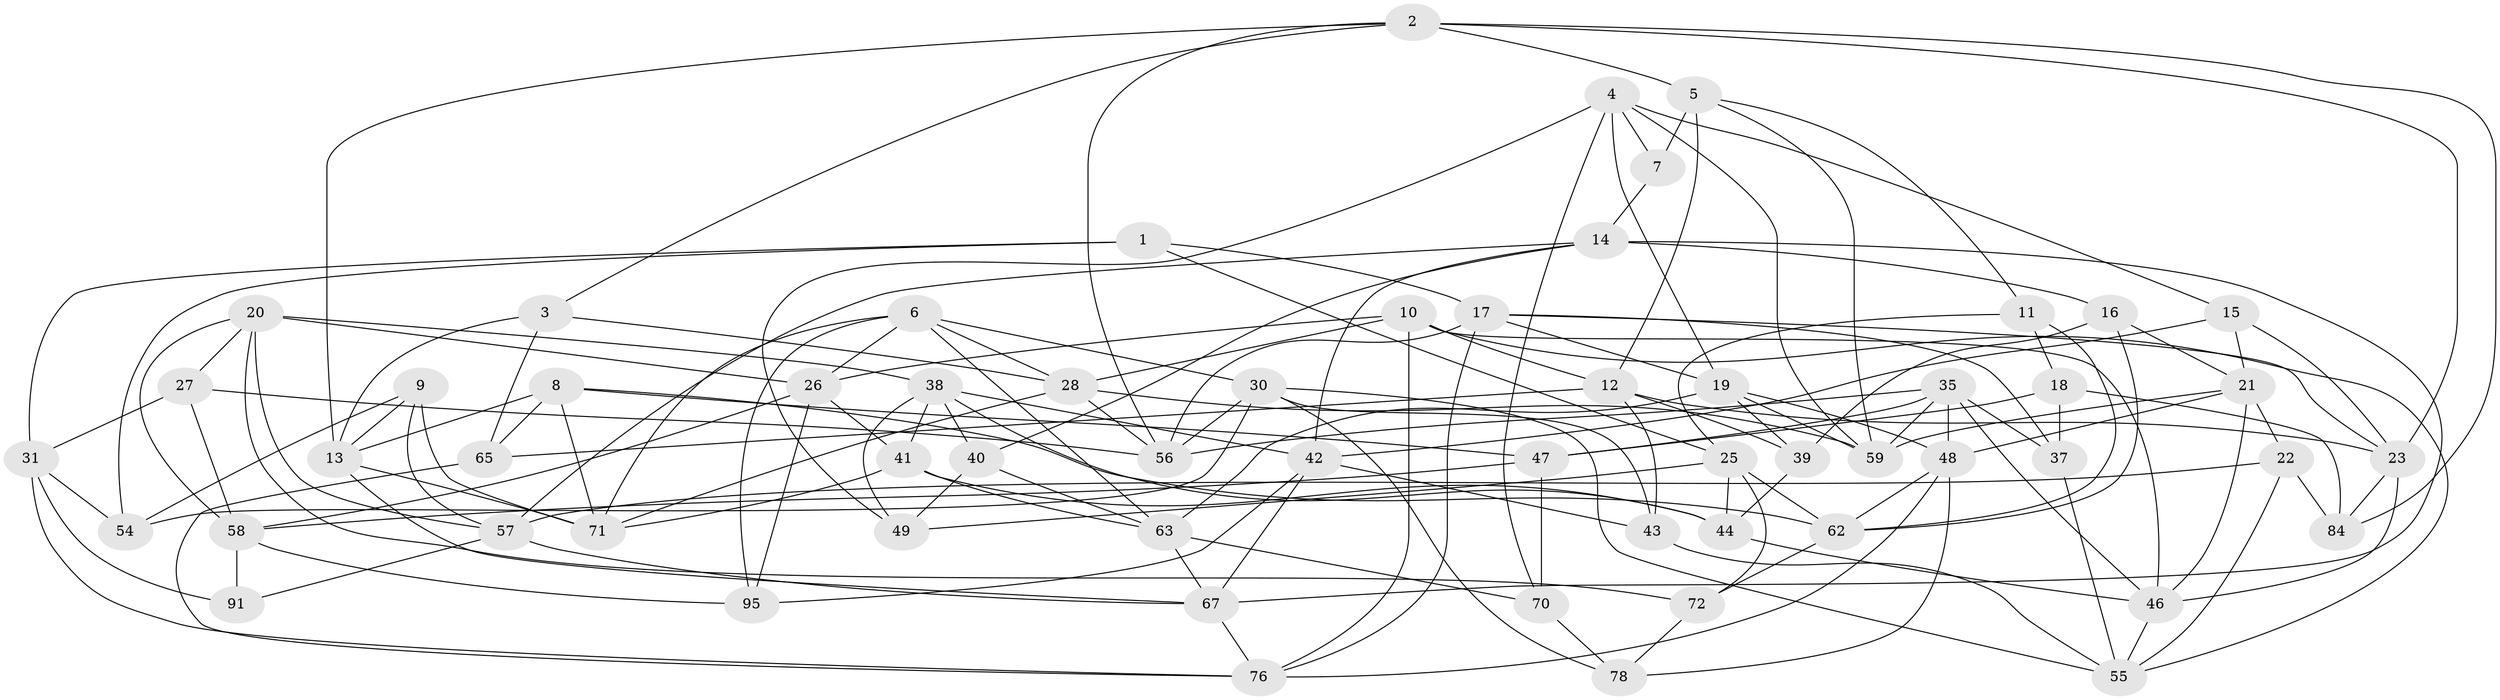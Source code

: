 // Generated by graph-tools (version 1.1) at 2025/52/02/27/25 19:52:32]
// undirected, 60 vertices, 153 edges
graph export_dot {
graph [start="1"]
  node [color=gray90,style=filled];
  1;
  2 [super="+33"];
  3;
  4 [super="+83"];
  5 [super="+52"];
  6 [super="+24"];
  7;
  8 [super="+60"];
  9;
  10 [super="+82"];
  11;
  12 [super="+34"];
  13 [super="+50"];
  14 [super="+66"];
  15;
  16;
  17 [super="+77"];
  18;
  19 [super="+68"];
  20 [super="+96"];
  21 [super="+29"];
  22;
  23 [super="+32"];
  25 [super="+80"];
  26 [super="+61"];
  27;
  28 [super="+36"];
  30 [super="+53"];
  31 [super="+75"];
  35 [super="+92"];
  37;
  38 [super="+45"];
  39;
  40;
  41 [super="+97"];
  42 [super="+79"];
  43;
  44 [super="+51"];
  46 [super="+64"];
  47 [super="+74"];
  48 [super="+81"];
  49;
  54;
  55 [super="+69"];
  56 [super="+89"];
  57 [super="+85"];
  58 [super="+73"];
  59 [super="+93"];
  62 [super="+94"];
  63 [super="+87"];
  65;
  67 [super="+90"];
  70;
  71 [super="+86"];
  72;
  76 [super="+88"];
  78;
  84;
  91;
  95;
  1 -- 31;
  1 -- 25;
  1 -- 54;
  1 -- 17;
  2 -- 23;
  2 -- 84;
  2 -- 3;
  2 -- 56;
  2 -- 5;
  2 -- 13;
  3 -- 28;
  3 -- 65;
  3 -- 13;
  4 -- 49;
  4 -- 19;
  4 -- 7;
  4 -- 59;
  4 -- 70;
  4 -- 15;
  5 -- 7 [weight=2];
  5 -- 11;
  5 -- 12;
  5 -- 59;
  6 -- 95;
  6 -- 28;
  6 -- 30;
  6 -- 63;
  6 -- 26;
  6 -- 71;
  7 -- 14;
  8 -- 47 [weight=2];
  8 -- 65;
  8 -- 13;
  8 -- 62;
  8 -- 71;
  9 -- 54;
  9 -- 57;
  9 -- 13;
  9 -- 71;
  10 -- 26;
  10 -- 28;
  10 -- 46;
  10 -- 55;
  10 -- 76;
  10 -- 12;
  11 -- 25;
  11 -- 18;
  11 -- 62;
  12 -- 43;
  12 -- 65;
  12 -- 39;
  12 -- 23;
  13 -- 71;
  13 -- 67;
  14 -- 16;
  14 -- 40;
  14 -- 57;
  14 -- 42;
  14 -- 67;
  15 -- 23;
  15 -- 42;
  15 -- 21;
  16 -- 39;
  16 -- 62;
  16 -- 21;
  17 -- 19;
  17 -- 23;
  17 -- 76;
  17 -- 37;
  17 -- 56;
  18 -- 84;
  18 -- 37;
  18 -- 47;
  19 -- 39;
  19 -- 48;
  19 -- 59;
  19 -- 63;
  20 -- 72;
  20 -- 57;
  20 -- 58;
  20 -- 27;
  20 -- 38;
  20 -- 26;
  21 -- 22;
  21 -- 59;
  21 -- 48;
  21 -- 46;
  22 -- 84;
  22 -- 57;
  22 -- 55;
  23 -- 84;
  23 -- 46;
  25 -- 72;
  25 -- 49;
  25 -- 44;
  25 -- 62;
  26 -- 41;
  26 -- 95;
  26 -- 58;
  27 -- 58;
  27 -- 31;
  27 -- 56;
  28 -- 71;
  28 -- 56;
  28 -- 59;
  30 -- 54;
  30 -- 78;
  30 -- 43;
  30 -- 55;
  30 -- 56;
  31 -- 91 [weight=2];
  31 -- 54;
  31 -- 76;
  35 -- 48;
  35 -- 47;
  35 -- 56;
  35 -- 37;
  35 -- 59;
  35 -- 46;
  37 -- 55;
  38 -- 49;
  38 -- 42;
  38 -- 44;
  38 -- 40;
  38 -- 41;
  39 -- 44;
  40 -- 49;
  40 -- 63;
  41 -- 71;
  41 -- 44 [weight=2];
  41 -- 63;
  42 -- 95;
  42 -- 67;
  42 -- 43;
  43 -- 55;
  44 -- 46;
  46 -- 55;
  47 -- 58;
  47 -- 70;
  48 -- 78;
  48 -- 62;
  48 -- 76;
  57 -- 91;
  57 -- 67;
  58 -- 95;
  58 -- 91;
  62 -- 72;
  63 -- 67;
  63 -- 70;
  65 -- 76;
  67 -- 76;
  70 -- 78;
  72 -- 78;
}
